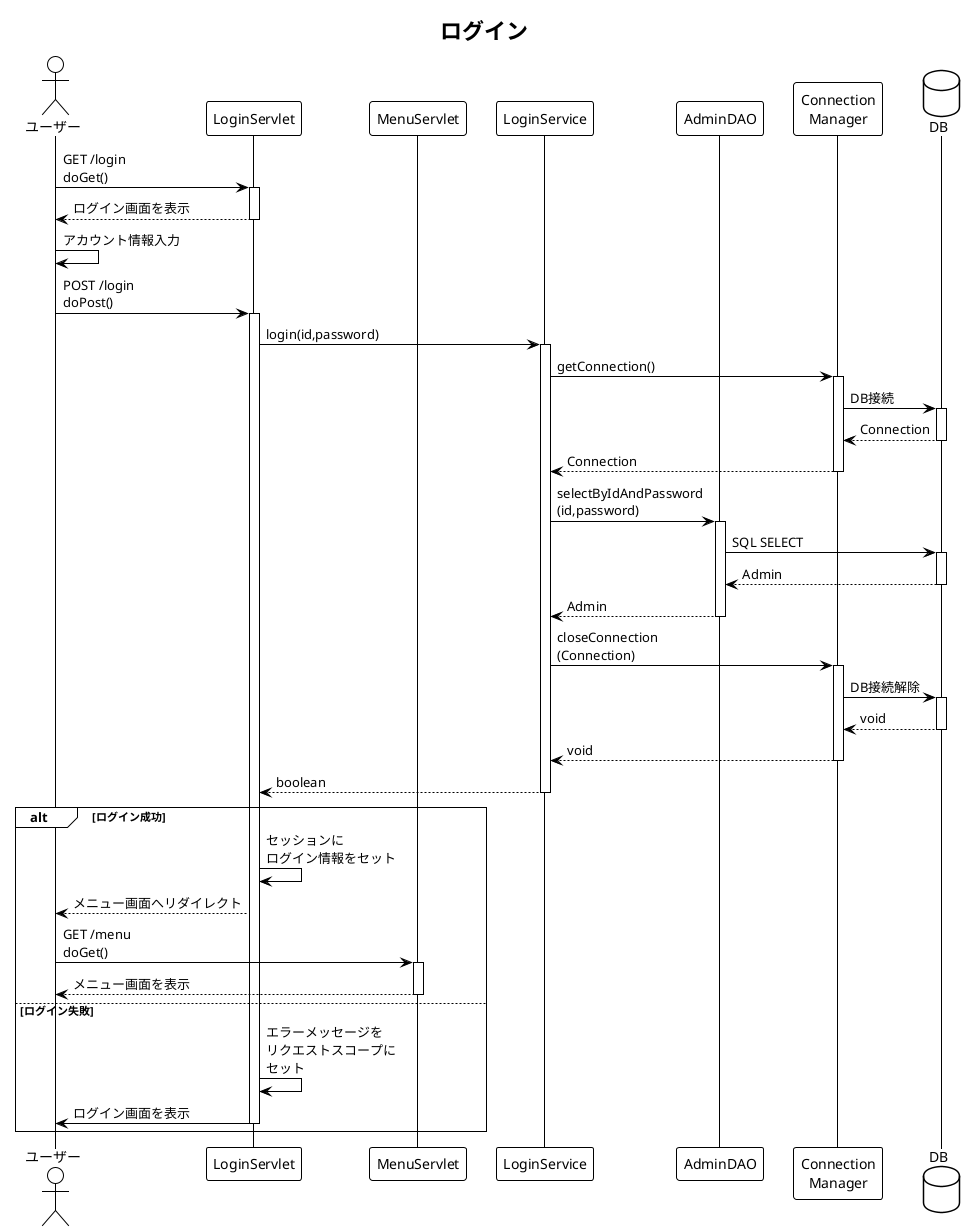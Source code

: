 @startuml
title ログイン
!theme plain

actor ユーザー as user
participant "LoginServlet" as login_servlet
participant "MenuServlet" as menu_servlet
participant "LoginService" as login_svc
participant "AdminDAO" as admin_dao
participant "Connection\nManager" as conn_mgr
database "DB" as db

user -> login_servlet++ : GET /login\ndoGet()
login_servlet --> user--: ログイン画面を表示
user -> user : アカウント情報入力
user -> login_servlet++ : POST /login\ndoPost()
login_servlet -> login_svc++ : login(id,password)
login_svc -> conn_mgr++ : getConnection()
conn_mgr -> db++ : DB接続
db --> conn_mgr-- : Connection
conn_mgr --> login_svc-- : Connection
login_svc -> admin_dao++ : selectByIdAndPassword\n(id,password)
admin_dao -> db++ : SQL SELECT
db --> admin_dao-- : Admin
admin_dao --> login_svc-- : Admin
login_svc -> conn_mgr++ : closeConnection\n(Connection)
conn_mgr -> db++ : DB接続解除
db --> conn_mgr-- : void
conn_mgr --> login_svc-- : void
login_svc --> login_servlet-- : boolean

alt ログイン成功
    login_servlet -> login_servlet : セッションに\nログイン情報をセット
    login_servlet --> user : メニュー画面へリダイレクト
    user -> menu_servlet++ : GET /menu\ndoGet()
    menu_servlet --> user-- : メニュー画面を表示
else ログイン失敗
    login_servlet -> login_servlet : エラーメッセージを\nリクエストスコープに\nセット
    login_servlet -> user-- : ログイン画面を表示
end

@enduml